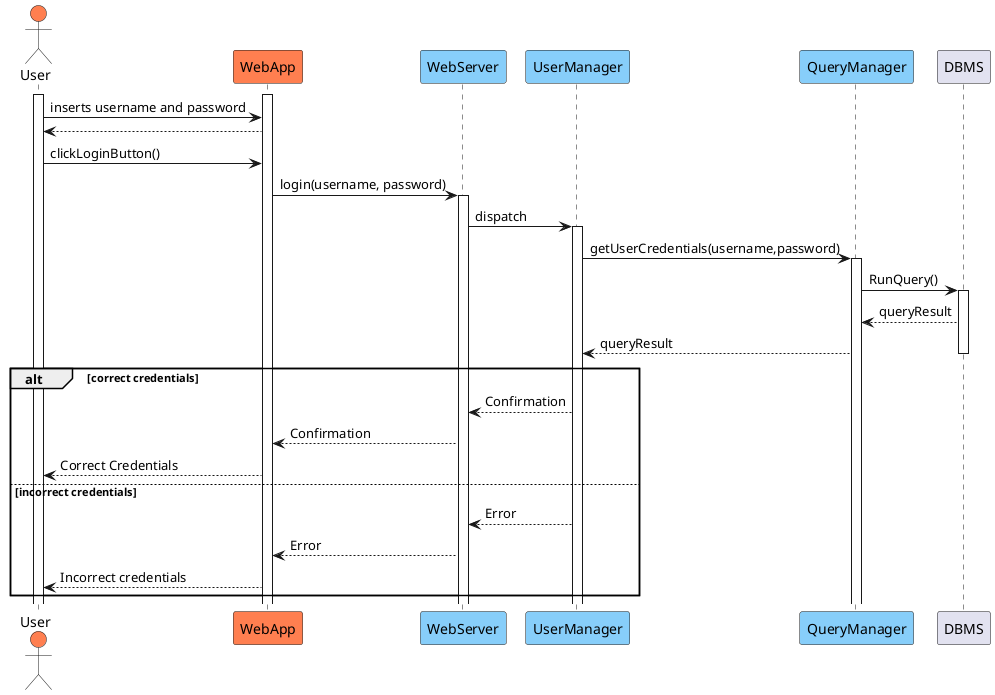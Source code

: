 @startuml
'skinparam style strictuml
'skinparam monochrome true
skinparam actorStyle awsome

actor User #Coral
participant WebApp #Coral
participant WebServer #LightSkyBlue
participant UserManager #LightSkyBlue
participant QueryManager #LightSkyBlue
participant DBMS

Activate User 
Activate WebApp

User->WebApp: inserts username and password
WebApp-->User

User->WebApp: clickLoginButton()

WebApp->WebServer: login(username, password)
Activate WebServer

WebServer->UserManager: dispatch
Activate UserManager

UserManager->QueryManager: getUserCredentials(username,password)
Activate QueryManager

QueryManager->DBMS: RunQuery()

Activate DBMS

DBMS-->QueryManager : queryResult
QueryManager-->UserManager: queryResult

Deactivate DBMS

alt correct credentials

UserManager-->WebServer: Confirmation
WebServer-->WebApp:Confirmation
WebApp-->User: Correct Credentials


else incorrect credentials

UserManager-->WebServer: Error
WebServer-->WebApp: Error
WebApp-->User: Incorrect credentials


end

@enduml